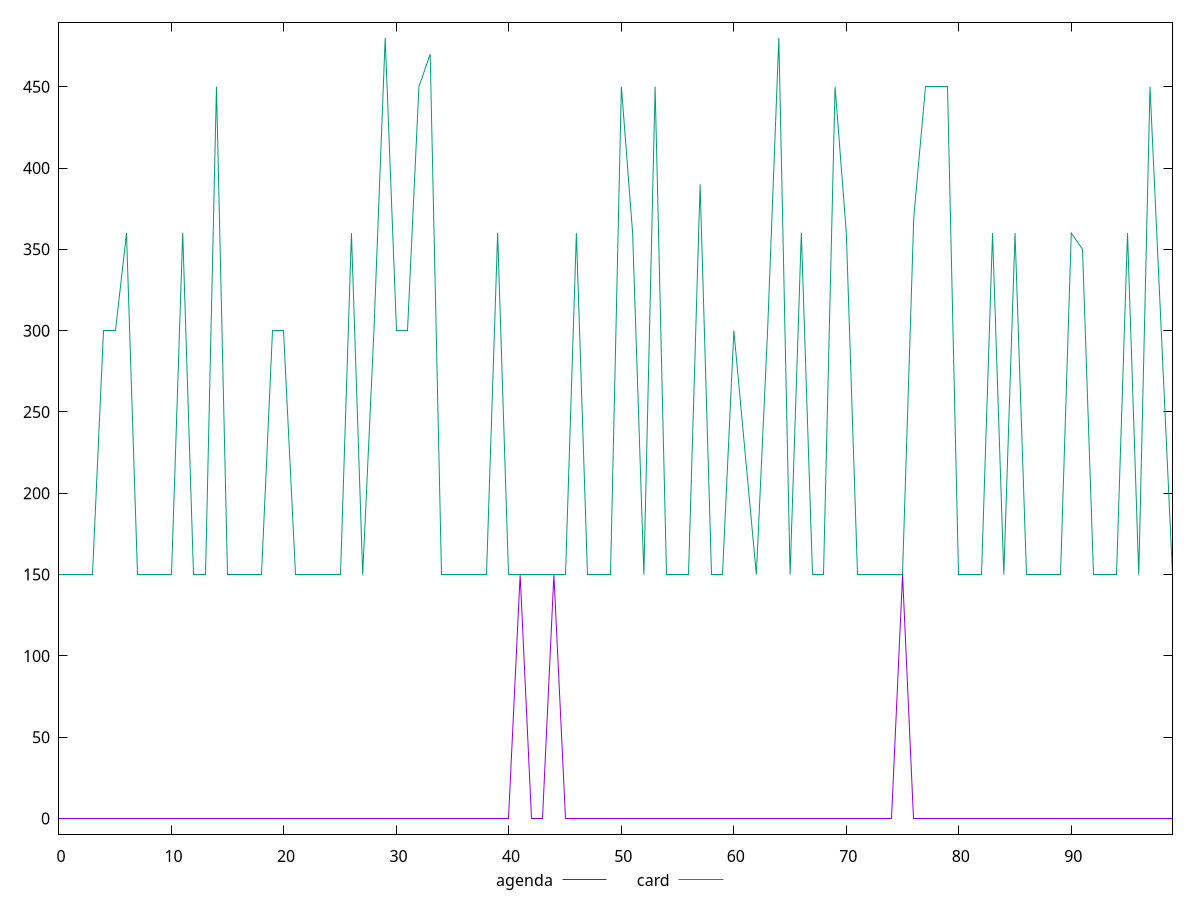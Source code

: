 reset

$agenda <<EOF
0 0
1 0
2 0
3 0
4 0
5 0
6 0
7 0
8 0
9 0
10 0
11 0
12 0
13 0
14 0
15 0
16 0
17 0
18 0
19 0
20 0
21 0
22 0
23 0
24 0
25 0
26 0
27 0
28 0
29 0
30 0
31 0
32 0
33 0
34 0
35 0
36 0
37 0
38 0
39 0
40 0
41 150
42 0
43 0
44 150
45 0
46 0
47 0
48 0
49 0
50 0
51 0
52 0
53 0
54 0
55 0
56 0
57 0
58 0
59 0
60 0
61 0
62 0
63 0
64 0
65 0
66 0
67 0
68 0
69 0
70 0
71 0
72 0
73 0
74 0
75 150
76 0
77 0
78 0
79 0
80 0
81 0
82 0
83 0
84 0
85 0
86 0
87 0
88 0
89 0
90 0
91 0
92 0
93 0
94 0
95 0
96 0
97 0
98 0
99 0
EOF

$card <<EOF
0 150
1 150
2 150
3 150
4 300
5 300
6 360
7 150
8 150
9 150
10 150
11 360
12 150
13 150
14 450
15 150
16 150
17 150
18 150
19 300
20 300
21 150
22 150
23 150
24 150
25 150
26 360
27 150
28 300
29 480
30 300
31 300
32 450
33 470
34 150
35 150
36 150
37 150
38 150
39 360
40 150
41 150
42 150
43 150
44 150
45 150
46 360
47 150
48 150
49 150
50 450
51 360
52 150
53 450
54 150
55 150
56 150
57 390
58 150
59 150
60 300
62 150
63 300
64 480
65 150
66 360
67 150
68 150
69 450
70 360
71 150
72 150
73 150
74 150
75 150
76 370
77 450
78 450
79 450
80 150
81 150
82 150
83 360
84 150
85 360
86 150
87 150
88 150
89 150
90 360
91 350
92 150
93 150
94 150
95 360
96 150
97 450
98 300
99 150
EOF

set key outside below
set xrange [0:99]
set yrange [-9.6:489.6]
set trange [-9.6:489.6]
set terminal svg size 640, 520 enhanced background rgb 'white'
set output "reports/report_00030_2021-02-24T20-42-31.540Z/uses-text-compression/comparison/line/1_vs_2.svg"

plot $agenda title "agenda" with line, \
     $card title "card" with line

reset
